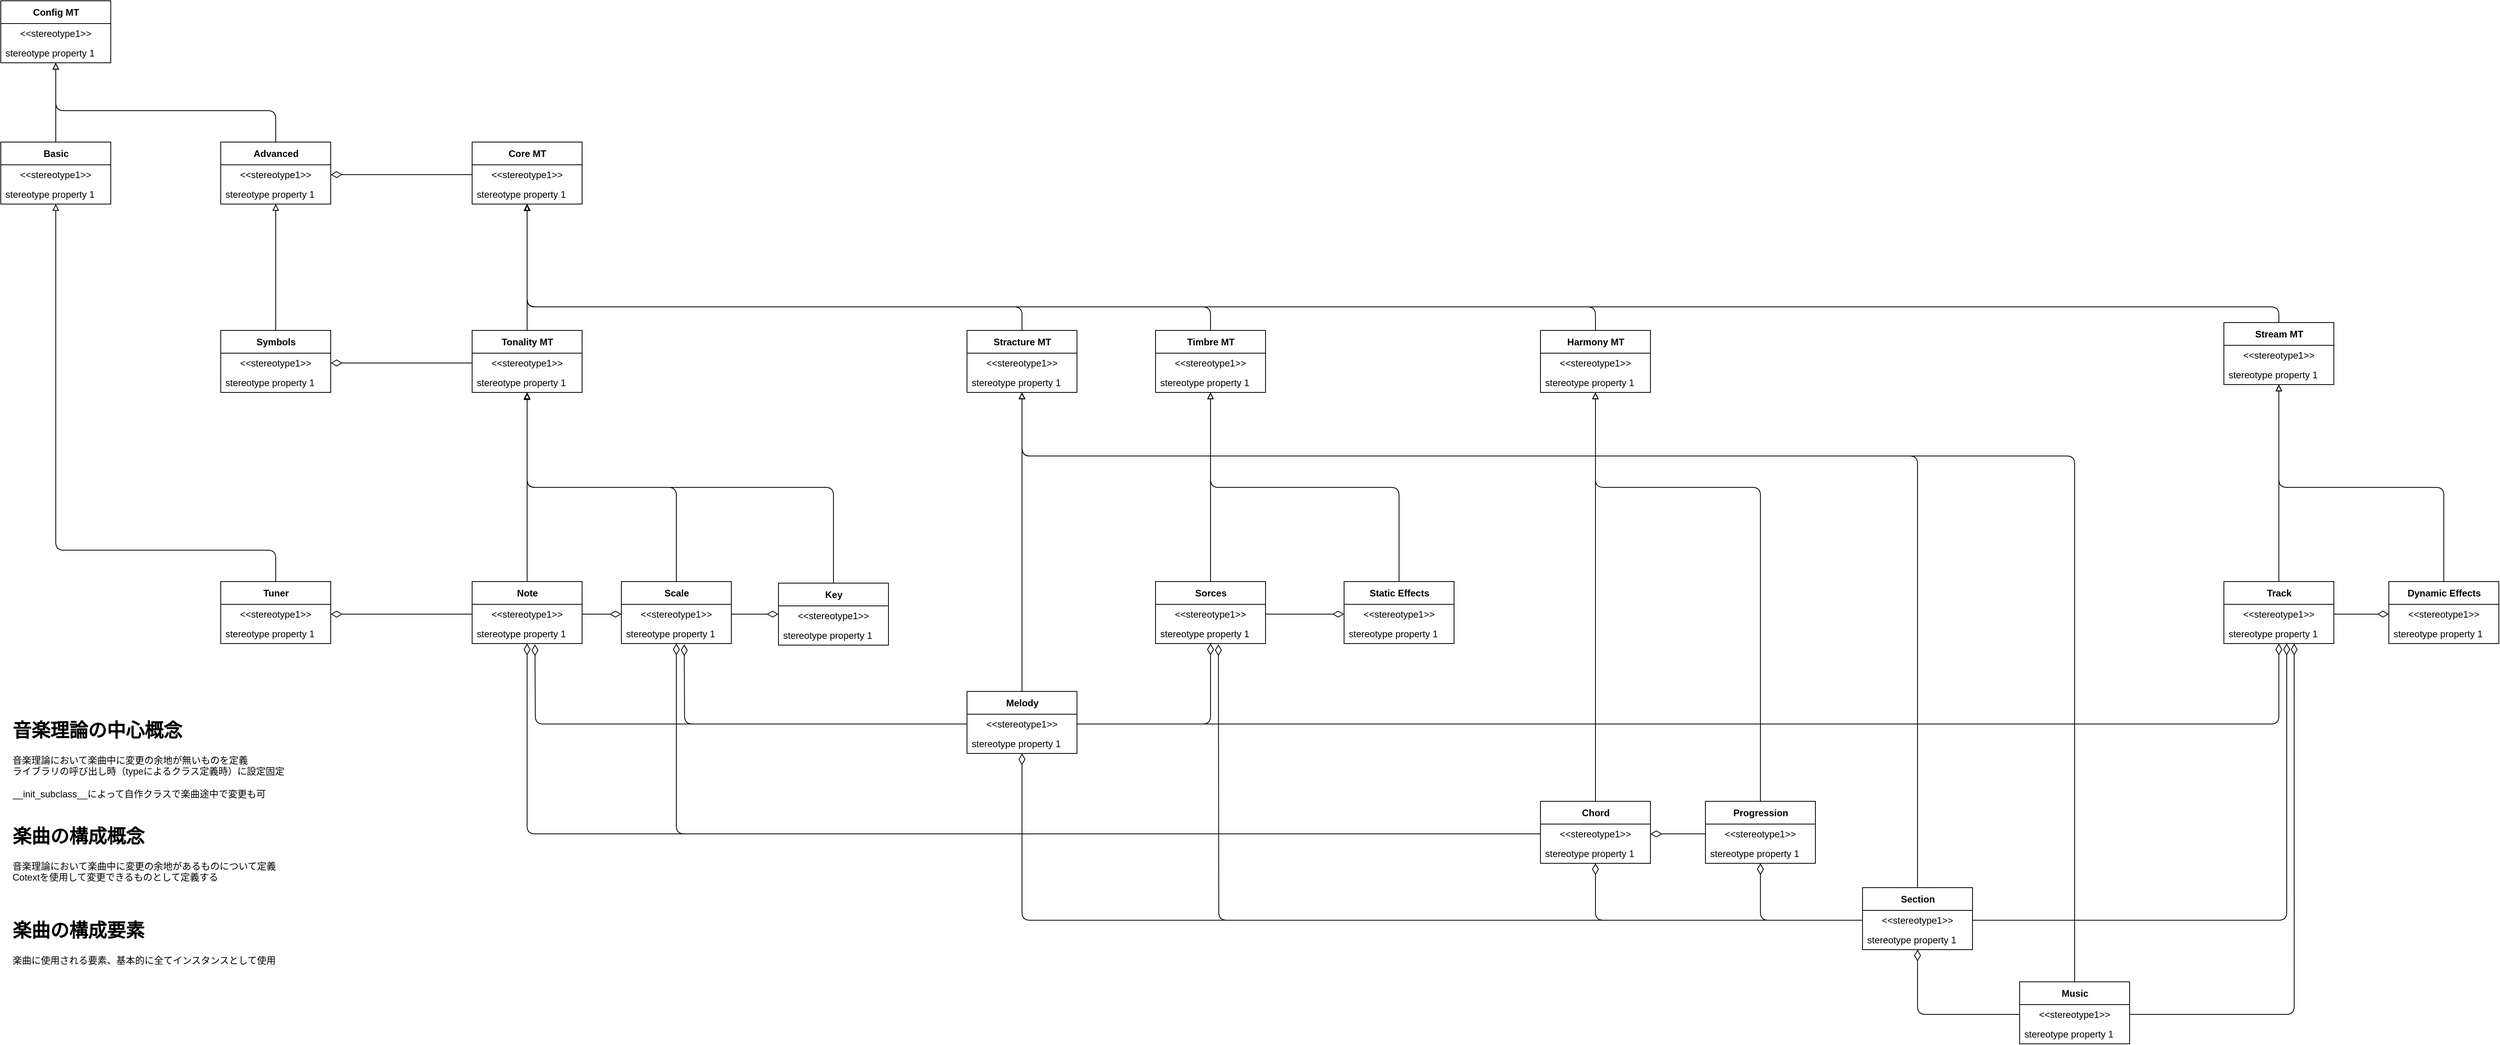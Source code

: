 <mxfile>
    <diagram id="4f5XY8-FB_tgrMLO87ns" name="ページ1">
        <mxGraphModel dx="1774" dy="873" grid="1" gridSize="10" guides="1" tooltips="1" connect="1" arrows="1" fold="1" page="1" pageScale="1" pageWidth="4681" pageHeight="3300" background="none" math="0" shadow="0">
            <root>
                <mxCell id="0"/>
                <mxCell id="1" parent="0"/>
                <mxCell id="285" style="edgeStyle=orthogonalEdgeStyle;html=1;entryX=0.5;entryY=0;entryDx=0;entryDy=0;startArrow=block;startFill=0;endArrow=none;endFill=0;startSize=6;" parent="1" source="75" target="84" edge="1">
                    <mxGeometry relative="1" as="geometry">
                        <Array as="points">
                            <mxPoint x="700" y="500"/>
                            <mxPoint x="700" y="500"/>
                        </Array>
                    </mxGeometry>
                </mxCell>
                <mxCell id="75" value="Advanced" style="swimlane;fontStyle=1;align=center;verticalAlign=middle;childLayout=stackLayout;horizontal=1;startSize=29;horizontalStack=0;resizeParent=1;resizeParentMax=0;resizeLast=0;collapsible=0;marginBottom=0;html=1;" parent="1" vertex="1">
                    <mxGeometry x="630" y="280" width="140" height="79" as="geometry"/>
                </mxCell>
                <mxCell id="76" value="&amp;lt;&amp;lt;stereotype1&amp;gt;&amp;gt;" style="text;html=1;align=center;verticalAlign=middle;spacingLeft=4;spacingRight=4;overflow=hidden;rotatable=0;points=[[0,0.5],[1,0.5]];portConstraint=eastwest;" parent="75" vertex="1">
                    <mxGeometry y="29" width="140" height="25" as="geometry"/>
                </mxCell>
                <mxCell id="77" value="stereotype property 1" style="text;html=1;align=left;verticalAlign=middle;spacingLeft=4;spacingRight=4;overflow=hidden;rotatable=0;points=[[0,0.5],[1,0.5]];portConstraint=eastwest;" parent="75" vertex="1">
                    <mxGeometry y="54" width="140" height="25" as="geometry"/>
                </mxCell>
                <mxCell id="93" style="edgeStyle=orthogonalEdgeStyle;html=1;entryX=0.5;entryY=0;entryDx=0;entryDy=0;startArrow=block;startFill=0;endArrow=none;endFill=0;" parent="1" source="78" target="81" edge="1">
                    <mxGeometry relative="1" as="geometry"/>
                </mxCell>
                <mxCell id="138" style="edgeStyle=orthogonalEdgeStyle;html=1;entryX=0.5;entryY=0;entryDx=0;entryDy=0;startArrow=block;startFill=0;endArrow=none;endFill=0;startSize=6;endSize=6;" parent="1" source="78" target="135" edge="1">
                    <mxGeometry relative="1" as="geometry">
                        <Array as="points">
                            <mxPoint x="1020" y="490"/>
                            <mxPoint x="2380" y="490"/>
                        </Array>
                    </mxGeometry>
                </mxCell>
                <mxCell id="172" style="edgeStyle=orthogonalEdgeStyle;html=1;entryX=0.5;entryY=0;entryDx=0;entryDy=0;startArrow=block;startFill=0;endArrow=none;endFill=0;startSize=6;endSize=6;" parent="1" source="78" target="169" edge="1">
                    <mxGeometry relative="1" as="geometry">
                        <Array as="points">
                            <mxPoint x="1020" y="490"/>
                            <mxPoint x="1650" y="490"/>
                        </Array>
                    </mxGeometry>
                </mxCell>
                <mxCell id="261" style="edgeStyle=orthogonalEdgeStyle;html=1;startArrow=block;startFill=0;endArrow=none;endFill=0;entryX=0.5;entryY=0;entryDx=0;entryDy=0;" parent="1" source="78" target="257" edge="1">
                    <mxGeometry relative="1" as="geometry">
                        <Array as="points">
                            <mxPoint x="1020" y="490"/>
                            <mxPoint x="3250" y="490"/>
                        </Array>
                    </mxGeometry>
                </mxCell>
                <mxCell id="78" value="Core MT" style="swimlane;fontStyle=1;align=center;verticalAlign=middle;childLayout=stackLayout;horizontal=1;startSize=29;horizontalStack=0;resizeParent=1;resizeParentMax=0;resizeLast=0;collapsible=0;marginBottom=0;html=1;" parent="1" vertex="1">
                    <mxGeometry x="950" y="280" width="140" height="79" as="geometry"/>
                </mxCell>
                <mxCell id="79" value="&amp;lt;&amp;lt;stereotype1&amp;gt;&amp;gt;" style="text;html=1;align=center;verticalAlign=middle;spacingLeft=4;spacingRight=4;overflow=hidden;rotatable=0;points=[[0,0.5],[1,0.5]];portConstraint=eastwest;" parent="78" vertex="1">
                    <mxGeometry y="29" width="140" height="25" as="geometry"/>
                </mxCell>
                <mxCell id="80" value="stereotype property 1" style="text;html=1;align=left;verticalAlign=middle;spacingLeft=4;spacingRight=4;overflow=hidden;rotatable=0;points=[[0,0.5],[1,0.5]];portConstraint=eastwest;" parent="78" vertex="1">
                    <mxGeometry y="54" width="140" height="25" as="geometry"/>
                </mxCell>
                <mxCell id="117" style="edgeStyle=orthogonalEdgeStyle;html=1;entryX=0.5;entryY=0;entryDx=0;entryDy=0;startArrow=block;startFill=0;endArrow=none;endFill=0;startSize=6;" parent="1" source="81" target="108" edge="1">
                    <mxGeometry relative="1" as="geometry">
                        <Array as="points">
                            <mxPoint x="1020" y="720"/>
                            <mxPoint x="1210" y="720"/>
                        </Array>
                    </mxGeometry>
                </mxCell>
                <mxCell id="121" style="edgeStyle=orthogonalEdgeStyle;html=1;entryX=0.5;entryY=0;entryDx=0;entryDy=0;startArrow=block;startFill=0;endArrow=none;endFill=0;startSize=6;" parent="1" source="81" target="105" edge="1">
                    <mxGeometry relative="1" as="geometry"/>
                </mxCell>
                <mxCell id="153" style="edgeStyle=orthogonalEdgeStyle;html=1;entryX=0.5;entryY=0;entryDx=0;entryDy=0;startArrow=block;startFill=0;endArrow=none;endFill=0;startSize=6;endSize=6;" parent="1" target="147" edge="1">
                    <mxGeometry relative="1" as="geometry">
                        <mxPoint x="1020" y="600" as="sourcePoint"/>
                        <Array as="points">
                            <mxPoint x="1020" y="720"/>
                            <mxPoint x="1410" y="720"/>
                        </Array>
                    </mxGeometry>
                </mxCell>
                <mxCell id="81" value="Tonality MT" style="swimlane;fontStyle=1;align=center;verticalAlign=middle;childLayout=stackLayout;horizontal=1;startSize=29;horizontalStack=0;resizeParent=1;resizeParentMax=0;resizeLast=0;collapsible=0;marginBottom=0;html=1;" parent="1" vertex="1">
                    <mxGeometry x="950" y="520" width="140" height="79" as="geometry"/>
                </mxCell>
                <mxCell id="82" value="&amp;lt;&amp;lt;stereotype1&amp;gt;&amp;gt;" style="text;html=1;align=center;verticalAlign=middle;spacingLeft=4;spacingRight=4;overflow=hidden;rotatable=0;points=[[0,0.5],[1,0.5]];portConstraint=eastwest;" parent="81" vertex="1">
                    <mxGeometry y="29" width="140" height="25" as="geometry"/>
                </mxCell>
                <mxCell id="83" value="stereotype property 1" style="text;html=1;align=left;verticalAlign=middle;spacingLeft=4;spacingRight=4;overflow=hidden;rotatable=0;points=[[0,0.5],[1,0.5]];portConstraint=eastwest;" parent="81" vertex="1">
                    <mxGeometry y="54" width="140" height="25" as="geometry"/>
                </mxCell>
                <mxCell id="84" value="Symbols" style="swimlane;fontStyle=1;align=center;verticalAlign=middle;childLayout=stackLayout;horizontal=1;startSize=29;horizontalStack=0;resizeParent=1;resizeParentMax=0;resizeLast=0;collapsible=0;marginBottom=0;html=1;" parent="1" vertex="1">
                    <mxGeometry x="630" y="520" width="140" height="79" as="geometry"/>
                </mxCell>
                <mxCell id="85" value="&amp;lt;&amp;lt;stereotype1&amp;gt;&amp;gt;" style="text;html=1;align=center;verticalAlign=middle;spacingLeft=4;spacingRight=4;overflow=hidden;rotatable=0;points=[[0,0.5],[1,0.5]];portConstraint=eastwest;" parent="84" vertex="1">
                    <mxGeometry y="29" width="140" height="25" as="geometry"/>
                </mxCell>
                <mxCell id="86" value="stereotype property 1" style="text;html=1;align=left;verticalAlign=middle;spacingLeft=4;spacingRight=4;overflow=hidden;rotatable=0;points=[[0,0.5],[1,0.5]];portConstraint=eastwest;" parent="84" vertex="1">
                    <mxGeometry y="54" width="140" height="25" as="geometry"/>
                </mxCell>
                <mxCell id="297" style="edgeStyle=orthogonalEdgeStyle;html=1;entryX=0.5;entryY=0;entryDx=0;entryDy=0;startArrow=block;startFill=0;endArrow=none;endFill=0;startSize=6;" parent="1" source="96" target="75" edge="1">
                    <mxGeometry relative="1" as="geometry">
                        <Array as="points">
                            <mxPoint x="420" y="240"/>
                            <mxPoint x="700" y="240"/>
                        </Array>
                    </mxGeometry>
                </mxCell>
                <mxCell id="298" style="edgeStyle=orthogonalEdgeStyle;html=1;entryX=0.5;entryY=0;entryDx=0;entryDy=0;startArrow=block;startFill=0;endArrow=none;endFill=0;startSize=6;" parent="1" source="96" target="289" edge="1">
                    <mxGeometry relative="1" as="geometry"/>
                </mxCell>
                <mxCell id="96" value="Config MT" style="swimlane;fontStyle=1;align=center;verticalAlign=middle;childLayout=stackLayout;horizontal=1;startSize=29;horizontalStack=0;resizeParent=1;resizeParentMax=0;resizeLast=0;collapsible=0;marginBottom=0;html=1;" parent="1" vertex="1">
                    <mxGeometry x="350" y="100" width="140" height="79" as="geometry"/>
                </mxCell>
                <mxCell id="97" value="&amp;lt;&amp;lt;stereotype1&amp;gt;&amp;gt;" style="text;html=1;align=center;verticalAlign=middle;spacingLeft=4;spacingRight=4;overflow=hidden;rotatable=0;points=[[0,0.5],[1,0.5]];portConstraint=eastwest;" parent="96" vertex="1">
                    <mxGeometry y="29" width="140" height="25" as="geometry"/>
                </mxCell>
                <mxCell id="98" value="stereotype property 1" style="text;html=1;align=left;verticalAlign=middle;spacingLeft=4;spacingRight=4;overflow=hidden;rotatable=0;points=[[0,0.5],[1,0.5]];portConstraint=eastwest;" parent="96" vertex="1">
                    <mxGeometry y="54" width="140" height="25" as="geometry"/>
                </mxCell>
                <mxCell id="158" style="edgeStyle=orthogonalEdgeStyle;html=1;entryX=0;entryY=0.5;entryDx=0;entryDy=0;startArrow=diamondThin;startFill=0;endArrow=none;endFill=0;startSize=12;endSize=6;" parent="1" source="105" target="155" edge="1">
                    <mxGeometry relative="1" as="geometry"/>
                </mxCell>
                <mxCell id="188" style="edgeStyle=orthogonalEdgeStyle;html=1;entryX=0;entryY=0.5;entryDx=0;entryDy=0;startArrow=diamondThin;startFill=0;endArrow=none;endFill=0;startSize=12;endSize=6;" parent="1" target="174" edge="1">
                    <mxGeometry relative="1" as="geometry">
                        <mxPoint x="1030" y="920" as="sourcePoint"/>
                    </mxGeometry>
                </mxCell>
                <mxCell id="105" value="Note" style="swimlane;fontStyle=1;align=center;verticalAlign=middle;childLayout=stackLayout;horizontal=1;startSize=29;horizontalStack=0;resizeParent=1;resizeParentMax=0;resizeLast=0;collapsible=0;marginBottom=0;html=1;fillStyle=auto;" parent="1" vertex="1">
                    <mxGeometry x="950" y="840" width="140" height="79" as="geometry"/>
                </mxCell>
                <mxCell id="106" value="&amp;lt;&amp;lt;stereotype1&amp;gt;&amp;gt;" style="text;html=1;align=center;verticalAlign=middle;spacingLeft=4;spacingRight=4;overflow=hidden;rotatable=0;points=[[0,0.5],[1,0.5]];portConstraint=eastwest;" parent="105" vertex="1">
                    <mxGeometry y="29" width="140" height="25" as="geometry"/>
                </mxCell>
                <mxCell id="107" value="stereotype property 1" style="text;html=1;align=left;verticalAlign=middle;spacingLeft=4;spacingRight=4;overflow=hidden;rotatable=0;points=[[0,0.5],[1,0.5]];portConstraint=eastwest;" parent="105" vertex="1">
                    <mxGeometry y="54" width="140" height="25" as="geometry"/>
                </mxCell>
                <mxCell id="159" style="edgeStyle=orthogonalEdgeStyle;html=1;entryX=0;entryY=0.5;entryDx=0;entryDy=0;startArrow=diamondThin;startFill=0;endArrow=none;endFill=0;startSize=12;endSize=6;" parent="1" source="108" target="155" edge="1">
                    <mxGeometry relative="1" as="geometry"/>
                </mxCell>
                <mxCell id="187" style="edgeStyle=orthogonalEdgeStyle;html=1;entryX=0;entryY=0.5;entryDx=0;entryDy=0;startArrow=diamondThin;startFill=0;endArrow=none;endFill=0;startSize=12;endSize=6;" parent="1" target="174" edge="1">
                    <mxGeometry relative="1" as="geometry">
                        <mxPoint x="1220" y="920" as="sourcePoint"/>
                    </mxGeometry>
                </mxCell>
                <mxCell id="108" value="Scale" style="swimlane;fontStyle=1;align=center;verticalAlign=middle;childLayout=stackLayout;horizontal=1;startSize=29;horizontalStack=0;resizeParent=1;resizeParentMax=0;resizeLast=0;collapsible=0;marginBottom=0;html=1;" parent="1" vertex="1">
                    <mxGeometry x="1140" y="840" width="140" height="79" as="geometry"/>
                </mxCell>
                <mxCell id="109" value="&amp;lt;&amp;lt;stereotype1&amp;gt;&amp;gt;" style="text;html=1;align=center;verticalAlign=middle;spacingLeft=4;spacingRight=4;overflow=hidden;rotatable=0;points=[[0,0.5],[1,0.5]];portConstraint=eastwest;" parent="108" vertex="1">
                    <mxGeometry y="29" width="140" height="25" as="geometry"/>
                </mxCell>
                <mxCell id="110" value="stereotype property 1" style="text;html=1;align=left;verticalAlign=middle;spacingLeft=4;spacingRight=4;overflow=hidden;rotatable=0;points=[[0,0.5],[1,0.5]];portConstraint=eastwest;" parent="108" vertex="1">
                    <mxGeometry y="54" width="140" height="25" as="geometry"/>
                </mxCell>
                <mxCell id="111" value="Tuner" style="swimlane;fontStyle=1;align=center;verticalAlign=middle;childLayout=stackLayout;horizontal=1;startSize=29;horizontalStack=0;resizeParent=1;resizeParentMax=0;resizeLast=0;collapsible=0;marginBottom=0;html=1;" parent="1" vertex="1">
                    <mxGeometry x="630" y="840" width="140" height="79" as="geometry"/>
                </mxCell>
                <mxCell id="112" value="&amp;lt;&amp;lt;stereotype1&amp;gt;&amp;gt;" style="text;html=1;align=center;verticalAlign=middle;spacingLeft=4;spacingRight=4;overflow=hidden;rotatable=0;points=[[0,0.5],[1,0.5]];portConstraint=eastwest;" parent="111" vertex="1">
                    <mxGeometry y="29" width="140" height="25" as="geometry"/>
                </mxCell>
                <mxCell id="113" value="stereotype property 1" style="text;html=1;align=left;verticalAlign=middle;spacingLeft=4;spacingRight=4;overflow=hidden;rotatable=0;points=[[0,0.5],[1,0.5]];portConstraint=eastwest;" parent="111" vertex="1">
                    <mxGeometry y="54" width="140" height="25" as="geometry"/>
                </mxCell>
                <mxCell id="131" style="edgeStyle=orthogonalEdgeStyle;html=1;exitX=1;exitY=0.5;exitDx=0;exitDy=0;entryX=0;entryY=0.5;entryDx=0;entryDy=0;startArrow=none;startFill=0;endArrow=diamondThin;endFill=0;startSize=6;endSize=12;" parent="1" source="106" target="109" edge="1">
                    <mxGeometry relative="1" as="geometry"/>
                </mxCell>
                <mxCell id="157" style="edgeStyle=orthogonalEdgeStyle;html=1;entryX=0.5;entryY=0;entryDx=0;entryDy=0;startArrow=block;startFill=0;endArrow=none;endFill=0;startSize=6;endSize=6;" parent="1" source="135" target="154" edge="1">
                    <mxGeometry relative="1" as="geometry"/>
                </mxCell>
                <mxCell id="310" style="edgeStyle=orthogonalEdgeStyle;html=1;entryX=0.5;entryY=0;entryDx=0;entryDy=0;startArrow=block;startFill=0;endArrow=none;endFill=0;startSize=6;" parent="1" source="135" target="305" edge="1">
                    <mxGeometry relative="1" as="geometry">
                        <Array as="points">
                            <mxPoint x="2380" y="720"/>
                            <mxPoint x="2590" y="720"/>
                        </Array>
                    </mxGeometry>
                </mxCell>
                <mxCell id="135" value="Harmony MT" style="swimlane;fontStyle=1;align=center;verticalAlign=middle;childLayout=stackLayout;horizontal=1;startSize=29;horizontalStack=0;resizeParent=1;resizeParentMax=0;resizeLast=0;collapsible=0;marginBottom=0;html=1;" parent="1" vertex="1">
                    <mxGeometry x="2310" y="520" width="140" height="79" as="geometry"/>
                </mxCell>
                <mxCell id="136" value="&amp;lt;&amp;lt;stereotype1&amp;gt;&amp;gt;" style="text;html=1;align=center;verticalAlign=middle;spacingLeft=4;spacingRight=4;overflow=hidden;rotatable=0;points=[[0,0.5],[1,0.5]];portConstraint=eastwest;" parent="135" vertex="1">
                    <mxGeometry y="29" width="140" height="25" as="geometry"/>
                </mxCell>
                <mxCell id="137" value="stereotype property 1" style="text;html=1;align=left;verticalAlign=middle;spacingLeft=4;spacingRight=4;overflow=hidden;rotatable=0;points=[[0,0.5],[1,0.5]];portConstraint=eastwest;" parent="135" vertex="1">
                    <mxGeometry y="54" width="140" height="25" as="geometry"/>
                </mxCell>
                <mxCell id="151" style="edgeStyle=orthogonalEdgeStyle;html=1;entryX=1;entryY=0.5;entryDx=0;entryDy=0;startArrow=diamondThin;startFill=0;endArrow=none;endFill=0;startSize=12;endSize=6;" parent="1" source="147" target="109" edge="1">
                    <mxGeometry relative="1" as="geometry"/>
                </mxCell>
                <mxCell id="147" value="Key" style="swimlane;fontStyle=1;align=center;verticalAlign=middle;childLayout=stackLayout;horizontal=1;startSize=29;horizontalStack=0;resizeParent=1;resizeParentMax=0;resizeLast=0;collapsible=0;marginBottom=0;html=1;" parent="1" vertex="1">
                    <mxGeometry x="1340" y="842" width="140" height="79" as="geometry"/>
                </mxCell>
                <mxCell id="148" value="&amp;lt;&amp;lt;stereotype1&amp;gt;&amp;gt;" style="text;html=1;align=center;verticalAlign=middle;spacingLeft=4;spacingRight=4;overflow=hidden;rotatable=0;points=[[0,0.5],[1,0.5]];portConstraint=eastwest;" parent="147" vertex="1">
                    <mxGeometry y="29" width="140" height="25" as="geometry"/>
                </mxCell>
                <mxCell id="149" value="stereotype property 1" style="text;html=1;align=left;verticalAlign=middle;spacingLeft=4;spacingRight=4;overflow=hidden;rotatable=0;points=[[0,0.5],[1,0.5]];portConstraint=eastwest;" parent="147" vertex="1">
                    <mxGeometry y="54" width="140" height="25" as="geometry"/>
                </mxCell>
                <mxCell id="198" style="edgeStyle=orthogonalEdgeStyle;html=1;entryX=0;entryY=0.5;entryDx=0;entryDy=0;startArrow=diamondThin;startFill=0;endArrow=none;endFill=0;startSize=12;endSize=6;" parent="1" source="154" target="161" edge="1">
                    <mxGeometry relative="1" as="geometry"/>
                </mxCell>
                <mxCell id="154" value="Chord" style="swimlane;fontStyle=1;align=center;verticalAlign=middle;childLayout=stackLayout;horizontal=1;startSize=29;horizontalStack=0;resizeParent=1;resizeParentMax=0;resizeLast=0;collapsible=0;marginBottom=0;html=1;shadow=0;glass=0;fillStyle=auto;" parent="1" vertex="1">
                    <mxGeometry x="2310" y="1120" width="140" height="79" as="geometry"/>
                </mxCell>
                <mxCell id="155" value="&amp;lt;&amp;lt;stereotype1&amp;gt;&amp;gt;" style="text;html=1;align=center;verticalAlign=middle;spacingLeft=4;spacingRight=4;overflow=hidden;rotatable=0;points=[[0,0.5],[1,0.5]];portConstraint=eastwest;shadow=0;glass=0;fillStyle=dashed;" parent="154" vertex="1">
                    <mxGeometry y="29" width="140" height="25" as="geometry"/>
                </mxCell>
                <mxCell id="156" value="stereotype property 1" style="text;html=1;align=left;verticalAlign=middle;spacingLeft=4;spacingRight=4;overflow=hidden;rotatable=0;points=[[0,0.5],[1,0.5]];portConstraint=eastwest;shadow=0;glass=0;fillStyle=dashed;" parent="154" vertex="1">
                    <mxGeometry y="54" width="140" height="25" as="geometry"/>
                </mxCell>
                <mxCell id="302" style="edgeStyle=orthogonalEdgeStyle;html=1;entryX=0;entryY=0.5;entryDx=0;entryDy=0;startArrow=diamondThin;startFill=0;endArrow=none;endFill=0;startSize=12;" parent="1" source="160" target="182" edge="1">
                    <mxGeometry relative="1" as="geometry"/>
                </mxCell>
                <mxCell id="160" value="Section" style="swimlane;fontStyle=1;align=center;verticalAlign=middle;childLayout=stackLayout;horizontal=1;startSize=29;horizontalStack=0;resizeParent=1;resizeParentMax=0;resizeLast=0;collapsible=0;marginBottom=0;html=1;shadow=0;glass=0;fillStyle=auto;" parent="1" vertex="1">
                    <mxGeometry x="2720" y="1230" width="140" height="79" as="geometry"/>
                </mxCell>
                <mxCell id="161" value="&amp;lt;&amp;lt;stereotype1&amp;gt;&amp;gt;" style="text;html=1;align=center;verticalAlign=middle;spacingLeft=4;spacingRight=4;overflow=hidden;rotatable=0;points=[[0,0.5],[1,0.5]];portConstraint=eastwest;shadow=0;glass=0;fillStyle=dashed;" parent="160" vertex="1">
                    <mxGeometry y="29" width="140" height="25" as="geometry"/>
                </mxCell>
                <mxCell id="162" value="stereotype property 1" style="text;html=1;align=left;verticalAlign=middle;spacingLeft=4;spacingRight=4;overflow=hidden;rotatable=0;points=[[0,0.5],[1,0.5]];portConstraint=eastwest;shadow=0;glass=0;fillStyle=dashed;" parent="160" vertex="1">
                    <mxGeometry y="54" width="140" height="25" as="geometry"/>
                </mxCell>
                <mxCell id="176" style="edgeStyle=orthogonalEdgeStyle;html=1;entryX=0.5;entryY=0;entryDx=0;entryDy=0;startArrow=block;startFill=0;endArrow=none;endFill=0;startSize=6;endSize=6;" parent="1" source="169" target="173" edge="1">
                    <mxGeometry relative="1" as="geometry">
                        <Array as="points">
                            <mxPoint x="1650" y="980"/>
                        </Array>
                    </mxGeometry>
                </mxCell>
                <mxCell id="268" style="edgeStyle=orthogonalEdgeStyle;html=1;entryX=0.5;entryY=0;entryDx=0;entryDy=0;startArrow=block;startFill=0;endArrow=none;endFill=0;startSize=6;" parent="1" source="169" target="181" edge="1">
                    <mxGeometry relative="1" as="geometry">
                        <Array as="points">
                            <mxPoint x="1650" y="680"/>
                            <mxPoint x="2990" y="680"/>
                        </Array>
                    </mxGeometry>
                </mxCell>
                <mxCell id="304" style="edgeStyle=orthogonalEdgeStyle;html=1;entryX=0.5;entryY=0;entryDx=0;entryDy=0;startArrow=block;startFill=0;endArrow=none;endFill=0;startSize=6;" parent="1" source="169" target="160" edge="1">
                    <mxGeometry relative="1" as="geometry">
                        <Array as="points">
                            <mxPoint x="1650" y="680"/>
                            <mxPoint x="2790" y="680"/>
                        </Array>
                    </mxGeometry>
                </mxCell>
                <mxCell id="169" value="Stracture MT" style="swimlane;fontStyle=1;align=center;verticalAlign=middle;childLayout=stackLayout;horizontal=1;startSize=29;horizontalStack=0;resizeParent=1;resizeParentMax=0;resizeLast=0;collapsible=0;marginBottom=0;html=1;shadow=0;glass=0;fillStyle=auto;" parent="1" vertex="1">
                    <mxGeometry x="1580" y="520" width="140" height="79" as="geometry"/>
                </mxCell>
                <mxCell id="170" value="&amp;lt;&amp;lt;stereotype1&amp;gt;&amp;gt;" style="text;html=1;align=center;verticalAlign=middle;spacingLeft=4;spacingRight=4;overflow=hidden;rotatable=0;points=[[0,0.5],[1,0.5]];portConstraint=eastwest;shadow=0;glass=0;fillStyle=auto;" parent="169" vertex="1">
                    <mxGeometry y="29" width="140" height="25" as="geometry"/>
                </mxCell>
                <mxCell id="171" value="stereotype property 1" style="text;html=1;align=left;verticalAlign=middle;spacingLeft=4;spacingRight=4;overflow=hidden;rotatable=0;points=[[0,0.5],[1,0.5]];portConstraint=eastwest;shadow=0;glass=0;fillStyle=auto;" parent="169" vertex="1">
                    <mxGeometry y="54" width="140" height="25" as="geometry"/>
                </mxCell>
                <mxCell id="199" style="edgeStyle=orthogonalEdgeStyle;html=1;entryX=0;entryY=0.5;entryDx=0;entryDy=0;startArrow=diamondThin;startFill=0;endArrow=none;endFill=0;startSize=12;endSize=6;" parent="1" source="173" target="161" edge="1">
                    <mxGeometry relative="1" as="geometry"/>
                </mxCell>
                <mxCell id="173" value="Melody" style="swimlane;fontStyle=1;align=center;verticalAlign=middle;childLayout=stackLayout;horizontal=1;startSize=29;horizontalStack=0;resizeParent=1;resizeParentMax=0;resizeLast=0;collapsible=0;marginBottom=0;html=1;shadow=0;glass=0;fillStyle=auto;" parent="1" vertex="1">
                    <mxGeometry x="1580" y="980" width="140" height="79" as="geometry"/>
                </mxCell>
                <mxCell id="174" value="&amp;lt;&amp;lt;stereotype1&amp;gt;&amp;gt;" style="text;html=1;align=center;verticalAlign=middle;spacingLeft=4;spacingRight=4;overflow=hidden;rotatable=0;points=[[0,0.5],[1,0.5]];portConstraint=eastwest;shadow=0;glass=0;fillStyle=auto;" parent="173" vertex="1">
                    <mxGeometry y="29" width="140" height="25" as="geometry"/>
                </mxCell>
                <mxCell id="175" value="stereotype property 1" style="text;html=1;align=left;verticalAlign=middle;spacingLeft=4;spacingRight=4;overflow=hidden;rotatable=0;points=[[0,0.5],[1,0.5]];portConstraint=eastwest;shadow=0;glass=0;fillStyle=auto;" parent="173" vertex="1">
                    <mxGeometry y="54" width="140" height="25" as="geometry"/>
                </mxCell>
                <mxCell id="181" value="Music" style="swimlane;fontStyle=1;align=center;verticalAlign=middle;childLayout=stackLayout;horizontal=1;startSize=29;horizontalStack=0;resizeParent=1;resizeParentMax=0;resizeLast=0;collapsible=0;marginBottom=0;html=1;shadow=0;glass=0;fillStyle=auto;" parent="1" vertex="1">
                    <mxGeometry x="2920" y="1350" width="140" height="79" as="geometry"/>
                </mxCell>
                <mxCell id="182" value="&amp;lt;&amp;lt;stereotype1&amp;gt;&amp;gt;" style="text;html=1;align=center;verticalAlign=middle;spacingLeft=4;spacingRight=4;overflow=hidden;rotatable=0;points=[[0,0.5],[1,0.5]];portConstraint=eastwest;shadow=0;glass=0;fillStyle=auto;" parent="181" vertex="1">
                    <mxGeometry y="29" width="140" height="25" as="geometry"/>
                </mxCell>
                <mxCell id="183" value="stereotype property 1" style="text;html=1;align=left;verticalAlign=middle;spacingLeft=4;spacingRight=4;overflow=hidden;rotatable=0;points=[[0,0.5],[1,0.5]];portConstraint=eastwest;shadow=0;glass=0;fillStyle=auto;" parent="181" vertex="1">
                    <mxGeometry y="54" width="140" height="25" as="geometry"/>
                </mxCell>
                <mxCell id="191" value="Static Effects" style="swimlane;fontStyle=1;align=center;verticalAlign=middle;childLayout=stackLayout;horizontal=1;startSize=29;horizontalStack=0;resizeParent=1;resizeParentMax=0;resizeLast=0;collapsible=0;marginBottom=0;html=1;shadow=0;glass=0;fillStyle=auto;" parent="1" vertex="1">
                    <mxGeometry x="2060" y="840" width="140" height="79" as="geometry"/>
                </mxCell>
                <mxCell id="192" value="&amp;lt;&amp;lt;stereotype1&amp;gt;&amp;gt;" style="text;html=1;align=center;verticalAlign=middle;spacingLeft=4;spacingRight=4;overflow=hidden;rotatable=0;points=[[0,0.5],[1,0.5]];portConstraint=eastwest;shadow=0;glass=0;fillStyle=auto;" parent="191" vertex="1">
                    <mxGeometry y="29" width="140" height="25" as="geometry"/>
                </mxCell>
                <mxCell id="193" value="stereotype property 1" style="text;html=1;align=left;verticalAlign=middle;spacingLeft=4;spacingRight=4;overflow=hidden;rotatable=0;points=[[0,0.5],[1,0.5]];portConstraint=eastwest;shadow=0;glass=0;fillStyle=auto;" parent="191" vertex="1">
                    <mxGeometry y="54" width="140" height="25" as="geometry"/>
                </mxCell>
                <mxCell id="254" style="edgeStyle=orthogonalEdgeStyle;html=1;entryX=1;entryY=0.5;entryDx=0;entryDy=0;startArrow=diamondThin;startFill=0;endArrow=none;endFill=0;startSize=12;" parent="1" source="200" target="174" edge="1">
                    <mxGeometry relative="1" as="geometry"/>
                </mxCell>
                <mxCell id="256" style="edgeStyle=orthogonalEdgeStyle;html=1;entryX=0;entryY=0.5;entryDx=0;entryDy=0;startArrow=diamondThin;startFill=0;endArrow=none;endFill=0;startSize=12;" parent="1" target="161" edge="1">
                    <mxGeometry relative="1" as="geometry">
                        <mxPoint x="1900" y="920" as="sourcePoint"/>
                    </mxGeometry>
                </mxCell>
                <mxCell id="200" value="Sorces" style="swimlane;fontStyle=1;align=center;verticalAlign=middle;childLayout=stackLayout;horizontal=1;startSize=29;horizontalStack=0;resizeParent=1;resizeParentMax=0;resizeLast=0;collapsible=0;marginBottom=0;html=1;shadow=0;glass=0;fillStyle=auto;" parent="1" vertex="1">
                    <mxGeometry x="1820" y="840" width="140" height="79" as="geometry"/>
                </mxCell>
                <mxCell id="201" value="&amp;lt;&amp;lt;stereotype1&amp;gt;&amp;gt;" style="text;html=1;align=center;verticalAlign=middle;spacingLeft=4;spacingRight=4;overflow=hidden;rotatable=0;points=[[0,0.5],[1,0.5]];portConstraint=eastwest;shadow=0;glass=0;fillStyle=auto;" parent="200" vertex="1">
                    <mxGeometry y="29" width="140" height="25" as="geometry"/>
                </mxCell>
                <mxCell id="202" value="stereotype property 1" style="text;html=1;align=left;verticalAlign=middle;spacingLeft=4;spacingRight=4;overflow=hidden;rotatable=0;points=[[0,0.5],[1,0.5]];portConstraint=eastwest;shadow=0;glass=0;fillStyle=auto;" parent="200" vertex="1">
                    <mxGeometry y="54" width="140" height="25" as="geometry"/>
                </mxCell>
                <mxCell id="214" value="&lt;h1&gt;楽曲の構成概念&lt;/h1&gt;&lt;p&gt;音楽理論において楽曲中に変更の余地があるものについて定義&lt;br&gt;Cotextを使用して変更できるものとして定義する&lt;/p&gt;&lt;p&gt;&lt;br&gt;&lt;/p&gt;" style="text;html=1;spacing=5;spacingTop=-20;whiteSpace=wrap;overflow=hidden;rounded=0;shadow=0;glass=0;fillStyle=hatch;fontSize=12;" parent="1" vertex="1">
                    <mxGeometry x="360" y="1145" width="370" height="120" as="geometry"/>
                </mxCell>
                <mxCell id="215" value="&lt;h1&gt;音楽理論の中心概念&lt;/h1&gt;&lt;div&gt;音楽理論において楽曲中に変更の余地が無いものを定義&lt;/div&gt;&lt;div&gt;ライブラリの呼び出し時（typeによるクラス定義時）に設定固定&lt;/div&gt;&lt;div&gt;&lt;br&gt;&lt;/div&gt;&lt;div&gt;__init_subclass__によって自作クラスで楽曲途中で変更も可&lt;/div&gt;" style="text;html=1;spacing=5;spacingTop=-20;whiteSpace=wrap;overflow=hidden;rounded=0;shadow=0;glass=0;fillStyle=hatch;fontSize=12;" parent="1" vertex="1">
                    <mxGeometry x="360" y="1010" width="420" height="110" as="geometry"/>
                </mxCell>
                <mxCell id="229" value="&lt;h1&gt;楽曲の構成要素&lt;/h1&gt;&lt;div&gt;楽曲に使用される要素、基本的に全てインスタンスとして使用&lt;/div&gt;" style="text;html=1;spacing=5;spacingTop=-20;whiteSpace=wrap;overflow=hidden;rounded=0;shadow=0;glass=0;fillStyle=hatch;fontSize=12;" parent="1" vertex="1">
                    <mxGeometry x="360" y="1265" width="370" height="120" as="geometry"/>
                </mxCell>
                <mxCell id="249" style="edgeStyle=orthogonalEdgeStyle;html=1;exitX=0.5;exitY=0;exitDx=0;exitDy=0;endArrow=blockThin;endFill=0;" parent="1" source="245" target="80" edge="1">
                    <mxGeometry relative="1" as="geometry">
                        <mxPoint x="1150" y="460" as="targetPoint"/>
                        <Array as="points">
                            <mxPoint x="1890" y="490"/>
                            <mxPoint x="1020" y="490"/>
                        </Array>
                    </mxGeometry>
                </mxCell>
                <mxCell id="253" style="edgeStyle=orthogonalEdgeStyle;html=1;entryX=0.5;entryY=0;entryDx=0;entryDy=0;startArrow=block;startFill=0;endArrow=none;endFill=0;" parent="1" source="245" target="200" edge="1">
                    <mxGeometry relative="1" as="geometry">
                        <Array as="points">
                            <mxPoint x="1890" y="700"/>
                            <mxPoint x="1890" y="700"/>
                        </Array>
                    </mxGeometry>
                </mxCell>
                <mxCell id="269" style="edgeStyle=orthogonalEdgeStyle;html=1;entryX=0.5;entryY=0;entryDx=0;entryDy=0;startArrow=block;startFill=0;endArrow=none;endFill=0;startSize=6;" parent="1" source="245" target="191" edge="1">
                    <mxGeometry relative="1" as="geometry">
                        <Array as="points">
                            <mxPoint x="1890" y="720"/>
                            <mxPoint x="2130" y="720"/>
                        </Array>
                    </mxGeometry>
                </mxCell>
                <mxCell id="245" value="Timbre MT" style="swimlane;fontStyle=1;align=center;verticalAlign=middle;childLayout=stackLayout;horizontal=1;startSize=29;horizontalStack=0;resizeParent=1;resizeParentMax=0;resizeLast=0;collapsible=0;marginBottom=0;html=1;" parent="1" vertex="1">
                    <mxGeometry x="1820" y="520" width="140" height="79" as="geometry"/>
                </mxCell>
                <mxCell id="246" value="&amp;lt;&amp;lt;stereotype1&amp;gt;&amp;gt;" style="text;html=1;strokeColor=none;fillColor=none;align=center;verticalAlign=middle;spacingLeft=4;spacingRight=4;overflow=hidden;rotatable=0;points=[[0,0.5],[1,0.5]];portConstraint=eastwest;" parent="245" vertex="1">
                    <mxGeometry y="29" width="140" height="25" as="geometry"/>
                </mxCell>
                <mxCell id="247" value="stereotype property 1" style="text;html=1;strokeColor=none;fillColor=none;align=left;verticalAlign=middle;spacingLeft=4;spacingRight=4;overflow=hidden;rotatable=0;points=[[0,0.5],[1,0.5]];portConstraint=eastwest;" parent="245" vertex="1">
                    <mxGeometry y="54" width="140" height="25" as="geometry"/>
                </mxCell>
                <mxCell id="262" style="edgeStyle=orthogonalEdgeStyle;html=1;entryX=0.5;entryY=0;entryDx=0;entryDy=0;startArrow=block;startFill=0;endArrow=none;endFill=0;" parent="1" source="257" target="263" edge="1">
                    <mxGeometry relative="1" as="geometry">
                        <Array as="points"/>
                    </mxGeometry>
                </mxCell>
                <mxCell id="280" style="edgeStyle=orthogonalEdgeStyle;html=1;entryX=0.5;entryY=0;entryDx=0;entryDy=0;startArrow=block;startFill=0;endArrow=none;endFill=0;startSize=6;" parent="1" source="257" target="277" edge="1">
                    <mxGeometry relative="1" as="geometry">
                        <Array as="points">
                            <mxPoint x="3250" y="720"/>
                            <mxPoint x="3460" y="720"/>
                        </Array>
                    </mxGeometry>
                </mxCell>
                <mxCell id="257" value="Stream MT" style="swimlane;fontStyle=1;align=center;verticalAlign=middle;childLayout=stackLayout;horizontal=1;startSize=29;horizontalStack=0;resizeParent=1;resizeParentMax=0;resizeLast=0;collapsible=0;marginBottom=0;html=1;shadow=0;glass=0;fillStyle=auto;" parent="1" vertex="1">
                    <mxGeometry x="3180" y="510" width="140" height="79" as="geometry"/>
                </mxCell>
                <mxCell id="258" value="&amp;lt;&amp;lt;stereotype1&amp;gt;&amp;gt;" style="text;html=1;align=center;verticalAlign=middle;spacingLeft=4;spacingRight=4;overflow=hidden;rotatable=0;points=[[0,0.5],[1,0.5]];portConstraint=eastwest;shadow=0;glass=0;fillStyle=auto;" parent="257" vertex="1">
                    <mxGeometry y="29" width="140" height="25" as="geometry"/>
                </mxCell>
                <mxCell id="259" value="stereotype property 1" style="text;html=1;align=left;verticalAlign=middle;spacingLeft=4;spacingRight=4;overflow=hidden;rotatable=0;points=[[0,0.5],[1,0.5]];portConstraint=eastwest;shadow=0;glass=0;fillStyle=auto;" parent="257" vertex="1">
                    <mxGeometry y="54" width="140" height="25" as="geometry"/>
                </mxCell>
                <mxCell id="266" style="edgeStyle=orthogonalEdgeStyle;html=1;entryX=1;entryY=0.5;entryDx=0;entryDy=0;startArrow=diamondThin;startFill=0;endArrow=none;endFill=0;startSize=12;" parent="1" source="263" target="174" edge="1">
                    <mxGeometry relative="1" as="geometry"/>
                </mxCell>
                <mxCell id="267" style="edgeStyle=orthogonalEdgeStyle;html=1;entryX=1;entryY=0.5;entryDx=0;entryDy=0;startArrow=diamondThin;startFill=0;endArrow=none;endFill=0;startSize=12;exitX=0.639;exitY=1.005;exitDx=0;exitDy=0;exitPerimeter=0;" parent="1" source="265" target="182" edge="1">
                    <mxGeometry relative="1" as="geometry">
                        <mxPoint x="3260" y="910" as="sourcePoint"/>
                        <Array as="points">
                            <mxPoint x="3270" y="1392"/>
                        </Array>
                    </mxGeometry>
                </mxCell>
                <mxCell id="303" style="edgeStyle=orthogonalEdgeStyle;html=1;entryX=1;entryY=0.5;entryDx=0;entryDy=0;startArrow=diamondThin;startFill=0;endArrow=none;endFill=0;startSize=12;" parent="1" source="263" target="161" edge="1">
                    <mxGeometry relative="1" as="geometry">
                        <Array as="points">
                            <mxPoint x="3260" y="1272"/>
                        </Array>
                    </mxGeometry>
                </mxCell>
                <mxCell id="263" value="Track" style="swimlane;fontStyle=1;align=center;verticalAlign=middle;childLayout=stackLayout;horizontal=1;startSize=29;horizontalStack=0;resizeParent=1;resizeParentMax=0;resizeLast=0;collapsible=0;marginBottom=0;html=1;shadow=0;glass=0;fillStyle=auto;" parent="1" vertex="1">
                    <mxGeometry x="3180" y="840" width="140" height="79" as="geometry"/>
                </mxCell>
                <mxCell id="264" value="&amp;lt;&amp;lt;stereotype1&amp;gt;&amp;gt;" style="text;html=1;align=center;verticalAlign=middle;spacingLeft=4;spacingRight=4;overflow=hidden;rotatable=0;points=[[0,0.5],[1,0.5]];portConstraint=eastwest;shadow=0;glass=0;fillStyle=auto;" parent="263" vertex="1">
                    <mxGeometry y="29" width="140" height="25" as="geometry"/>
                </mxCell>
                <mxCell id="265" value="stereotype property 1" style="text;html=1;align=left;verticalAlign=middle;spacingLeft=4;spacingRight=4;overflow=hidden;rotatable=0;points=[[0,0.5],[1,0.5]];portConstraint=eastwest;shadow=0;glass=0;fillStyle=auto;" parent="263" vertex="1">
                    <mxGeometry y="54" width="140" height="25" as="geometry"/>
                </mxCell>
                <mxCell id="277" value="Dynamic Effects" style="swimlane;fontStyle=1;align=center;verticalAlign=middle;childLayout=stackLayout;horizontal=1;startSize=29;horizontalStack=0;resizeParent=1;resizeParentMax=0;resizeLast=0;collapsible=0;marginBottom=0;html=1;shadow=0;glass=0;fillStyle=auto;" parent="1" vertex="1">
                    <mxGeometry x="3390" y="840" width="140" height="79" as="geometry"/>
                </mxCell>
                <mxCell id="278" value="&amp;lt;&amp;lt;stereotype1&amp;gt;&amp;gt;" style="text;html=1;align=center;verticalAlign=middle;spacingLeft=4;spacingRight=4;overflow=hidden;rotatable=0;points=[[0,0.5],[1,0.5]];portConstraint=eastwest;shadow=0;glass=0;fillStyle=auto;" parent="277" vertex="1">
                    <mxGeometry y="29" width="140" height="25" as="geometry"/>
                </mxCell>
                <mxCell id="279" value="stereotype property 1" style="text;html=1;align=left;verticalAlign=middle;spacingLeft=4;spacingRight=4;overflow=hidden;rotatable=0;points=[[0,0.5],[1,0.5]];portConstraint=eastwest;shadow=0;glass=0;fillStyle=auto;" parent="277" vertex="1">
                    <mxGeometry y="54" width="140" height="25" as="geometry"/>
                </mxCell>
                <mxCell id="282" style="edgeStyle=orthogonalEdgeStyle;html=1;entryX=1;entryY=0.5;entryDx=0;entryDy=0;startArrow=diamondThin;startFill=0;endArrow=none;endFill=0;startSize=12;" parent="1" source="278" target="264" edge="1">
                    <mxGeometry relative="1" as="geometry"/>
                </mxCell>
                <mxCell id="283" style="edgeStyle=orthogonalEdgeStyle;html=1;entryX=1;entryY=0.5;entryDx=0;entryDy=0;startArrow=diamondThin;startFill=0;endArrow=none;endFill=0;startSize=12;" parent="1" source="192" target="201" edge="1">
                    <mxGeometry relative="1" as="geometry"/>
                </mxCell>
                <mxCell id="299" style="edgeStyle=orthogonalEdgeStyle;html=1;entryX=0.5;entryY=0;entryDx=0;entryDy=0;startArrow=block;startFill=0;endArrow=none;endFill=0;startSize=6;" parent="1" source="289" target="111" edge="1">
                    <mxGeometry relative="1" as="geometry">
                        <Array as="points">
                            <mxPoint x="420" y="800"/>
                            <mxPoint x="700" y="800"/>
                        </Array>
                    </mxGeometry>
                </mxCell>
                <mxCell id="289" value="Basic" style="swimlane;fontStyle=1;align=center;verticalAlign=middle;childLayout=stackLayout;horizontal=1;startSize=29;horizontalStack=0;resizeParent=1;resizeParentMax=0;resizeLast=0;collapsible=0;marginBottom=0;html=1;" parent="1" vertex="1">
                    <mxGeometry x="350" y="280" width="140" height="79" as="geometry"/>
                </mxCell>
                <mxCell id="290" value="&amp;lt;&amp;lt;stereotype1&amp;gt;&amp;gt;" style="text;html=1;align=center;verticalAlign=middle;spacingLeft=4;spacingRight=4;overflow=hidden;rotatable=0;points=[[0,0.5],[1,0.5]];portConstraint=eastwest;" parent="289" vertex="1">
                    <mxGeometry y="29" width="140" height="25" as="geometry"/>
                </mxCell>
                <mxCell id="291" value="stereotype property 1" style="text;html=1;align=left;verticalAlign=middle;spacingLeft=4;spacingRight=4;overflow=hidden;rotatable=0;points=[[0,0.5],[1,0.5]];portConstraint=eastwest;" parent="289" vertex="1">
                    <mxGeometry y="54" width="140" height="25" as="geometry"/>
                </mxCell>
                <mxCell id="295" style="edgeStyle=orthogonalEdgeStyle;html=1;entryX=0;entryY=0.5;entryDx=0;entryDy=0;startArrow=diamondThin;startFill=0;endArrow=none;endFill=0;startSize=12;" parent="1" source="76" target="79" edge="1">
                    <mxGeometry relative="1" as="geometry"/>
                </mxCell>
                <mxCell id="296" style="edgeStyle=orthogonalEdgeStyle;html=1;entryX=0;entryY=0.5;entryDx=0;entryDy=0;startArrow=diamondThin;startFill=0;endArrow=none;endFill=0;startSize=12;" parent="1" source="85" target="82" edge="1">
                    <mxGeometry relative="1" as="geometry"/>
                </mxCell>
                <mxCell id="300" style="edgeStyle=orthogonalEdgeStyle;html=1;exitX=1;exitY=0.5;exitDx=0;exitDy=0;entryX=0;entryY=0.5;entryDx=0;entryDy=0;startArrow=diamondThin;startFill=0;endArrow=none;endFill=0;startSize=12;" parent="1" source="112" target="106" edge="1">
                    <mxGeometry relative="1" as="geometry"/>
                </mxCell>
                <mxCell id="309" style="edgeStyle=orthogonalEdgeStyle;html=1;entryX=0;entryY=0.5;entryDx=0;entryDy=0;startArrow=diamondThin;startFill=0;endArrow=none;endFill=0;startSize=12;" parent="1" source="305" target="161" edge="1">
                    <mxGeometry relative="1" as="geometry"/>
                </mxCell>
                <mxCell id="305" value="Progression" style="swimlane;fontStyle=1;align=center;verticalAlign=middle;childLayout=stackLayout;horizontal=1;startSize=29;horizontalStack=0;resizeParent=1;resizeParentMax=0;resizeLast=0;collapsible=0;marginBottom=0;html=1;shadow=0;glass=0;fillStyle=auto;" parent="1" vertex="1">
                    <mxGeometry x="2520" y="1120" width="140" height="79" as="geometry"/>
                </mxCell>
                <mxCell id="306" value="&amp;lt;&amp;lt;stereotype1&amp;gt;&amp;gt;" style="text;html=1;align=center;verticalAlign=middle;spacingLeft=4;spacingRight=4;overflow=hidden;rotatable=0;points=[[0,0.5],[1,0.5]];portConstraint=eastwest;shadow=0;glass=0;fillStyle=dashed;" parent="305" vertex="1">
                    <mxGeometry y="29" width="140" height="25" as="geometry"/>
                </mxCell>
                <mxCell id="307" value="stereotype property 1" style="text;html=1;align=left;verticalAlign=middle;spacingLeft=4;spacingRight=4;overflow=hidden;rotatable=0;points=[[0,0.5],[1,0.5]];portConstraint=eastwest;shadow=0;glass=0;fillStyle=dashed;" parent="305" vertex="1">
                    <mxGeometry y="54" width="140" height="25" as="geometry"/>
                </mxCell>
                <mxCell id="308" style="edgeStyle=orthogonalEdgeStyle;html=1;entryX=0;entryY=0.5;entryDx=0;entryDy=0;startArrow=diamondThin;startFill=0;endArrow=none;endFill=0;startSize=12;" parent="1" source="155" target="306" edge="1">
                    <mxGeometry relative="1" as="geometry"/>
                </mxCell>
            </root>
        </mxGraphModel>
    </diagram>
</mxfile>